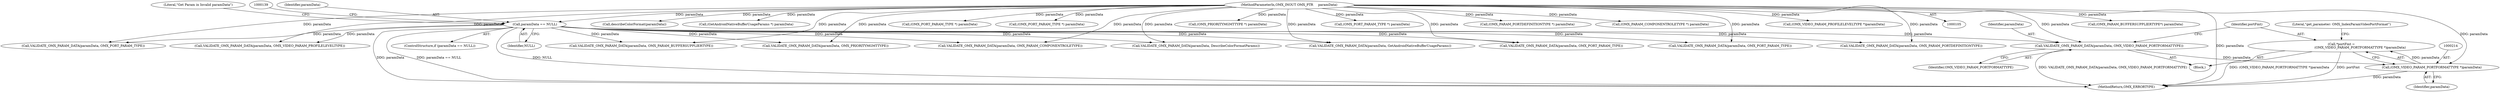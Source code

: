 digraph "0_Android_560ccdb509a7b86186fac0fce1b25bd9a3e6a6e8_0@pointer" {
"1000211" [label="(Call,*portFmt =\n                                     (OMX_VIDEO_PARAM_PORTFORMATTYPE *)paramData)"];
"1000213" [label="(Call,(OMX_VIDEO_PARAM_PORTFORMATTYPE *)paramData)"];
"1000207" [label="(Call,VALIDATE_OMX_PARAM_DATA(paramData, OMX_VIDEO_PARAM_PORTFORMATTYPE))"];
"1000129" [label="(Call,paramData == NULL)"];
"1000108" [label="(MethodParameterIn,OMX_INOUT OMX_PTR     paramData)"];
"1000481" [label="(Call,(OMX_PARAM_BUFFERSUPPLIERTYPE*) paramData)"];
"1000326" [label="(Call,VALIDATE_OMX_PARAM_DATA(paramData, OMX_PORT_PARAM_TYPE))"];
"1000637" [label="(Call,describeColorFormat(paramData))"];
"1000559" [label="(Call,VALIDATE_OMX_PARAM_DATA(paramData, OMX_VIDEO_PARAM_PROFILELEVELTYPE))"];
"1000128" [label="(ControlStructure,if (paramData == NULL))"];
"1000586" [label="(Call,(GetAndroidNativeBufferUsageParams *) paramData)"];
"1000475" [label="(Call,VALIDATE_OMX_PARAM_DATA(paramData, OMX_PARAM_BUFFERSUPPLIERTYPE))"];
"1000130" [label="(Identifier,paramData)"];
"1000212" [label="(Identifier,portFmt)"];
"1000215" [label="(Identifier,paramData)"];
"1000448" [label="(Call,VALIDATE_OMX_PARAM_DATA(paramData, OMX_PRIORITYMGMTTYPE))"];
"1000332" [label="(Call,(OMX_PORT_PARAM_TYPE *) paramData)"];
"1000206" [label="(Block,)"];
"1000213" [label="(Call,(OMX_VIDEO_PARAM_PORTFORMATTYPE *)paramData)"];
"1000369" [label="(Call,(OMX_PORT_PARAM_TYPE *) paramData)"];
"1000672" [label="(MethodReturn,OMX_ERRORTYPE)"];
"1000108" [label="(MethodParameterIn,OMX_INOUT OMX_PTR     paramData)"];
"1000409" [label="(Call,VALIDATE_OMX_PARAM_DATA(paramData, OMX_PARAM_COMPONENTROLETYPE))"];
"1000211" [label="(Call,*portFmt =\n                                     (OMX_VIDEO_PARAM_PORTFORMATTYPE *)paramData)"];
"1000129" [label="(Call,paramData == NULL)"];
"1000217" [label="(Literal,\"get_parameter: OMX_IndexParamVideoPortFormat\")"];
"1000207" [label="(Call,VALIDATE_OMX_PARAM_DATA(paramData, OMX_VIDEO_PARAM_PORTFORMATTYPE))"];
"1000131" [label="(Identifier,NULL)"];
"1000632" [label="(Call,VALIDATE_OMX_PARAM_DATA(paramData, DescribeColorFormatParams))"];
"1000454" [label="(Call,(OMX_PRIORITYMGMTTYPE *) paramData)"];
"1000578" [label="(Call,VALIDATE_OMX_PARAM_DATA(paramData, GetAndroidNativeBufferUsageParams))"];
"1000176" [label="(Call,(OMX_PORT_PARAM_TYPE *) paramData)"];
"1000134" [label="(Literal,\"Get Param in Invalid paramData\")"];
"1000170" [label="(Call,VALIDATE_OMX_PARAM_DATA(paramData, OMX_PORT_PARAM_TYPE))"];
"1000209" [label="(Identifier,OMX_VIDEO_PARAM_PORTFORMATTYPE)"];
"1000150" [label="(Call,(OMX_PARAM_PORTDEFINITIONTYPE *) paramData)"];
"1000415" [label="(Call,(OMX_PARAM_COMPONENTROLETYPE *) paramData)"];
"1000208" [label="(Identifier,paramData)"];
"1000363" [label="(Call,VALIDATE_OMX_PARAM_DATA(paramData, OMX_PORT_PARAM_TYPE))"];
"1000568" [label="(Call,(OMX_VIDEO_PARAM_PROFILELEVELTYPE *)paramData)"];
"1000144" [label="(Call,VALIDATE_OMX_PARAM_DATA(paramData, OMX_PARAM_PORTDEFINITIONTYPE))"];
"1000211" -> "1000206"  [label="AST: "];
"1000211" -> "1000213"  [label="CFG: "];
"1000212" -> "1000211"  [label="AST: "];
"1000213" -> "1000211"  [label="AST: "];
"1000217" -> "1000211"  [label="CFG: "];
"1000211" -> "1000672"  [label="DDG: portFmt"];
"1000211" -> "1000672"  [label="DDG: (OMX_VIDEO_PARAM_PORTFORMATTYPE *)paramData"];
"1000213" -> "1000211"  [label="DDG: paramData"];
"1000213" -> "1000215"  [label="CFG: "];
"1000214" -> "1000213"  [label="AST: "];
"1000215" -> "1000213"  [label="AST: "];
"1000213" -> "1000672"  [label="DDG: paramData"];
"1000207" -> "1000213"  [label="DDG: paramData"];
"1000108" -> "1000213"  [label="DDG: paramData"];
"1000207" -> "1000206"  [label="AST: "];
"1000207" -> "1000209"  [label="CFG: "];
"1000208" -> "1000207"  [label="AST: "];
"1000209" -> "1000207"  [label="AST: "];
"1000212" -> "1000207"  [label="CFG: "];
"1000207" -> "1000672"  [label="DDG: VALIDATE_OMX_PARAM_DATA(paramData, OMX_VIDEO_PARAM_PORTFORMATTYPE)"];
"1000129" -> "1000207"  [label="DDG: paramData"];
"1000108" -> "1000207"  [label="DDG: paramData"];
"1000129" -> "1000128"  [label="AST: "];
"1000129" -> "1000131"  [label="CFG: "];
"1000130" -> "1000129"  [label="AST: "];
"1000131" -> "1000129"  [label="AST: "];
"1000134" -> "1000129"  [label="CFG: "];
"1000139" -> "1000129"  [label="CFG: "];
"1000129" -> "1000672"  [label="DDG: paramData"];
"1000129" -> "1000672"  [label="DDG: paramData == NULL"];
"1000129" -> "1000672"  [label="DDG: NULL"];
"1000108" -> "1000129"  [label="DDG: paramData"];
"1000129" -> "1000144"  [label="DDG: paramData"];
"1000129" -> "1000170"  [label="DDG: paramData"];
"1000129" -> "1000326"  [label="DDG: paramData"];
"1000129" -> "1000363"  [label="DDG: paramData"];
"1000129" -> "1000409"  [label="DDG: paramData"];
"1000129" -> "1000448"  [label="DDG: paramData"];
"1000129" -> "1000475"  [label="DDG: paramData"];
"1000129" -> "1000559"  [label="DDG: paramData"];
"1000129" -> "1000578"  [label="DDG: paramData"];
"1000129" -> "1000632"  [label="DDG: paramData"];
"1000108" -> "1000105"  [label="AST: "];
"1000108" -> "1000672"  [label="DDG: paramData"];
"1000108" -> "1000144"  [label="DDG: paramData"];
"1000108" -> "1000150"  [label="DDG: paramData"];
"1000108" -> "1000170"  [label="DDG: paramData"];
"1000108" -> "1000176"  [label="DDG: paramData"];
"1000108" -> "1000326"  [label="DDG: paramData"];
"1000108" -> "1000332"  [label="DDG: paramData"];
"1000108" -> "1000363"  [label="DDG: paramData"];
"1000108" -> "1000369"  [label="DDG: paramData"];
"1000108" -> "1000409"  [label="DDG: paramData"];
"1000108" -> "1000415"  [label="DDG: paramData"];
"1000108" -> "1000448"  [label="DDG: paramData"];
"1000108" -> "1000454"  [label="DDG: paramData"];
"1000108" -> "1000475"  [label="DDG: paramData"];
"1000108" -> "1000481"  [label="DDG: paramData"];
"1000108" -> "1000559"  [label="DDG: paramData"];
"1000108" -> "1000568"  [label="DDG: paramData"];
"1000108" -> "1000578"  [label="DDG: paramData"];
"1000108" -> "1000586"  [label="DDG: paramData"];
"1000108" -> "1000632"  [label="DDG: paramData"];
"1000108" -> "1000637"  [label="DDG: paramData"];
}
